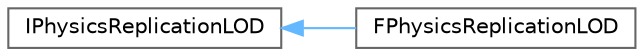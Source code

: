 digraph "Graphical Class Hierarchy"
{
 // INTERACTIVE_SVG=YES
 // LATEX_PDF_SIZE
  bgcolor="transparent";
  edge [fontname=Helvetica,fontsize=10,labelfontname=Helvetica,labelfontsize=10];
  node [fontname=Helvetica,fontsize=10,shape=box,height=0.2,width=0.4];
  rankdir="LR";
  Node0 [id="Node000000",label="IPhysicsReplicationLOD",height=0.2,width=0.4,color="grey40", fillcolor="white", style="filled",URL="$d2/d29/classIPhysicsReplicationLOD.html",tooltip=" "];
  Node0 -> Node1 [id="edge5539_Node000000_Node000001",dir="back",color="steelblue1",style="solid",tooltip=" "];
  Node1 [id="Node000001",label="FPhysicsReplicationLOD",height=0.2,width=0.4,color="grey40", fillcolor="white", style="filled",URL="$db/def/classFPhysicsReplicationLOD.html",tooltip=" "];
}
